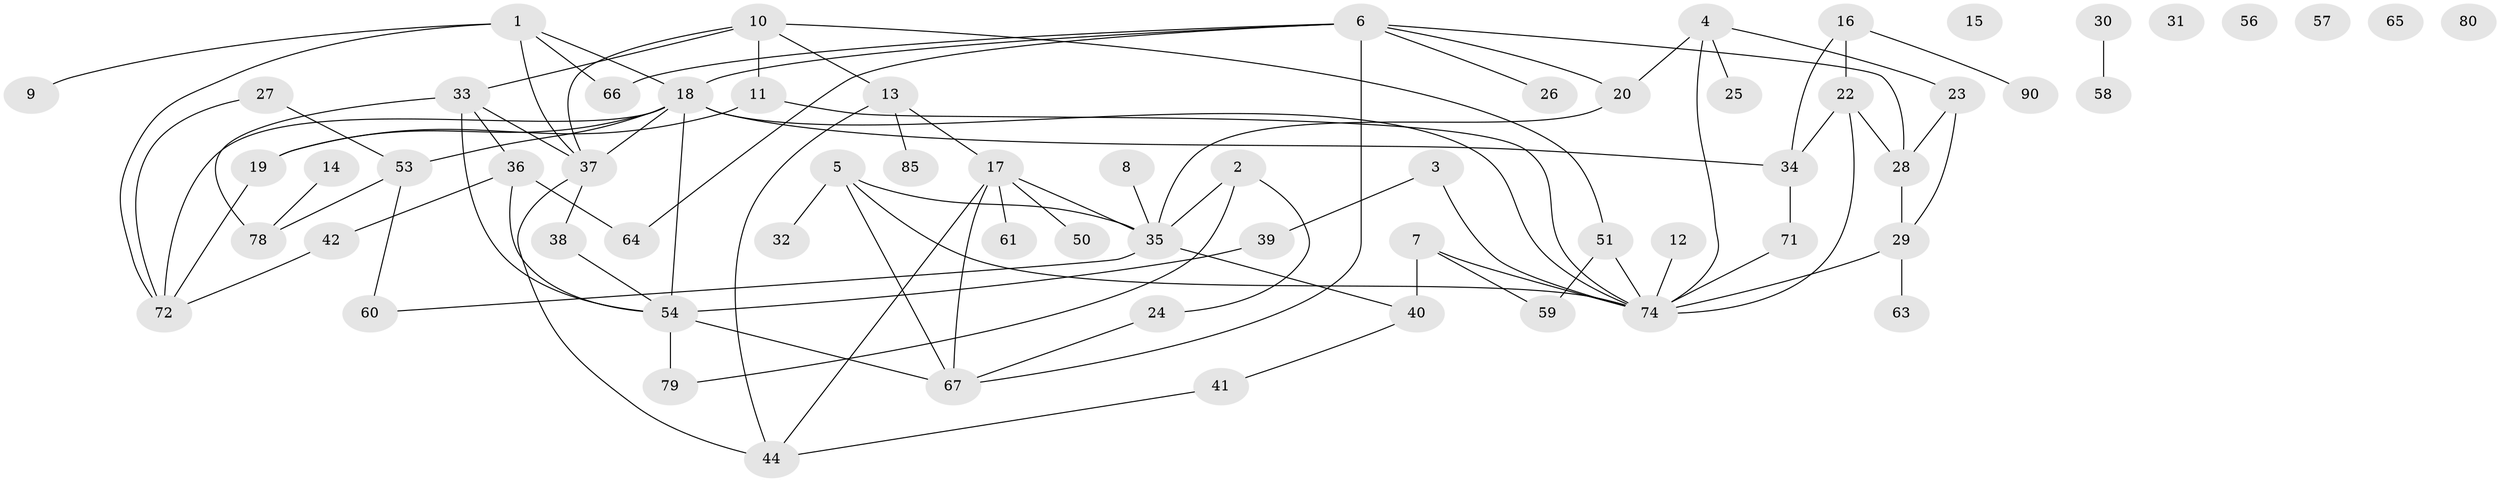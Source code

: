 // original degree distribution, {5: 0.0851063829787234, 3: 0.2127659574468085, 2: 0.20212765957446807, 4: 0.1276595744680851, 1: 0.24468085106382978, 0: 0.06382978723404255, 6: 0.031914893617021274, 7: 0.031914893617021274}
// Generated by graph-tools (version 1.1) at 2025/16/03/04/25 18:16:43]
// undirected, 65 vertices, 94 edges
graph export_dot {
graph [start="1"]
  node [color=gray90,style=filled];
  1 [super="+48"];
  2;
  3;
  4;
  5;
  6 [super="+47+55"];
  7;
  8;
  9;
  10 [super="+69"];
  11;
  12;
  13;
  14;
  15;
  16 [super="+49"];
  17;
  18 [super="+43+73"];
  19;
  20 [super="+21"];
  22;
  23;
  24;
  25;
  26;
  27;
  28 [super="+70"];
  29 [super="+45"];
  30;
  31;
  32;
  33 [super="+84"];
  34 [super="+62"];
  35 [super="+89+91"];
  36 [super="+83"];
  37;
  38;
  39 [super="+46"];
  40;
  41 [super="+86"];
  42;
  44 [super="+88+77"];
  50;
  51;
  53 [super="+68"];
  54;
  56;
  57;
  58;
  59;
  60;
  61;
  63;
  64;
  65;
  66;
  67 [super="+75"];
  71;
  72 [super="+76+87"];
  74 [super="+93+81"];
  78;
  79;
  80;
  85;
  90;
  1 -- 9;
  1 -- 66;
  1 -- 72;
  1 -- 18;
  1 -- 37;
  2 -- 24;
  2 -- 35;
  2 -- 79;
  3 -- 74;
  3 -- 39;
  4 -- 23;
  4 -- 25;
  4 -- 74;
  4 -- 20;
  5 -- 32;
  5 -- 67;
  5 -- 74;
  5 -- 35;
  6 -- 28;
  6 -- 18;
  6 -- 26;
  6 -- 67;
  6 -- 20;
  6 -- 64;
  6 -- 66;
  7 -- 40;
  7 -- 59;
  7 -- 74;
  8 -- 35;
  10 -- 33;
  10 -- 37;
  10 -- 51;
  10 -- 11;
  10 -- 13;
  11 -- 19;
  11 -- 74;
  12 -- 74;
  13 -- 17;
  13 -- 85;
  13 -- 44;
  14 -- 78;
  16 -- 22;
  16 -- 34;
  16 -- 90;
  17 -- 50;
  17 -- 61;
  17 -- 67;
  17 -- 35;
  17 -- 44;
  18 -- 37;
  18 -- 72;
  18 -- 19;
  18 -- 34;
  18 -- 53;
  18 -- 54;
  18 -- 74;
  19 -- 72;
  20 -- 35;
  22 -- 34;
  22 -- 74;
  22 -- 28;
  23 -- 29;
  23 -- 28;
  24 -- 67;
  27 -- 53;
  27 -- 72;
  28 -- 29;
  29 -- 74;
  29 -- 63;
  30 -- 58;
  33 -- 36;
  33 -- 37;
  33 -- 54;
  33 -- 78;
  34 -- 71;
  35 -- 60;
  35 -- 40;
  36 -- 42;
  36 -- 54;
  36 -- 64;
  37 -- 38;
  37 -- 44;
  38 -- 54;
  39 -- 54;
  40 -- 41;
  41 -- 44;
  42 -- 72;
  51 -- 59;
  51 -- 74;
  53 -- 78;
  53 -- 60;
  54 -- 67;
  54 -- 79;
  71 -- 74 [weight=2];
}
